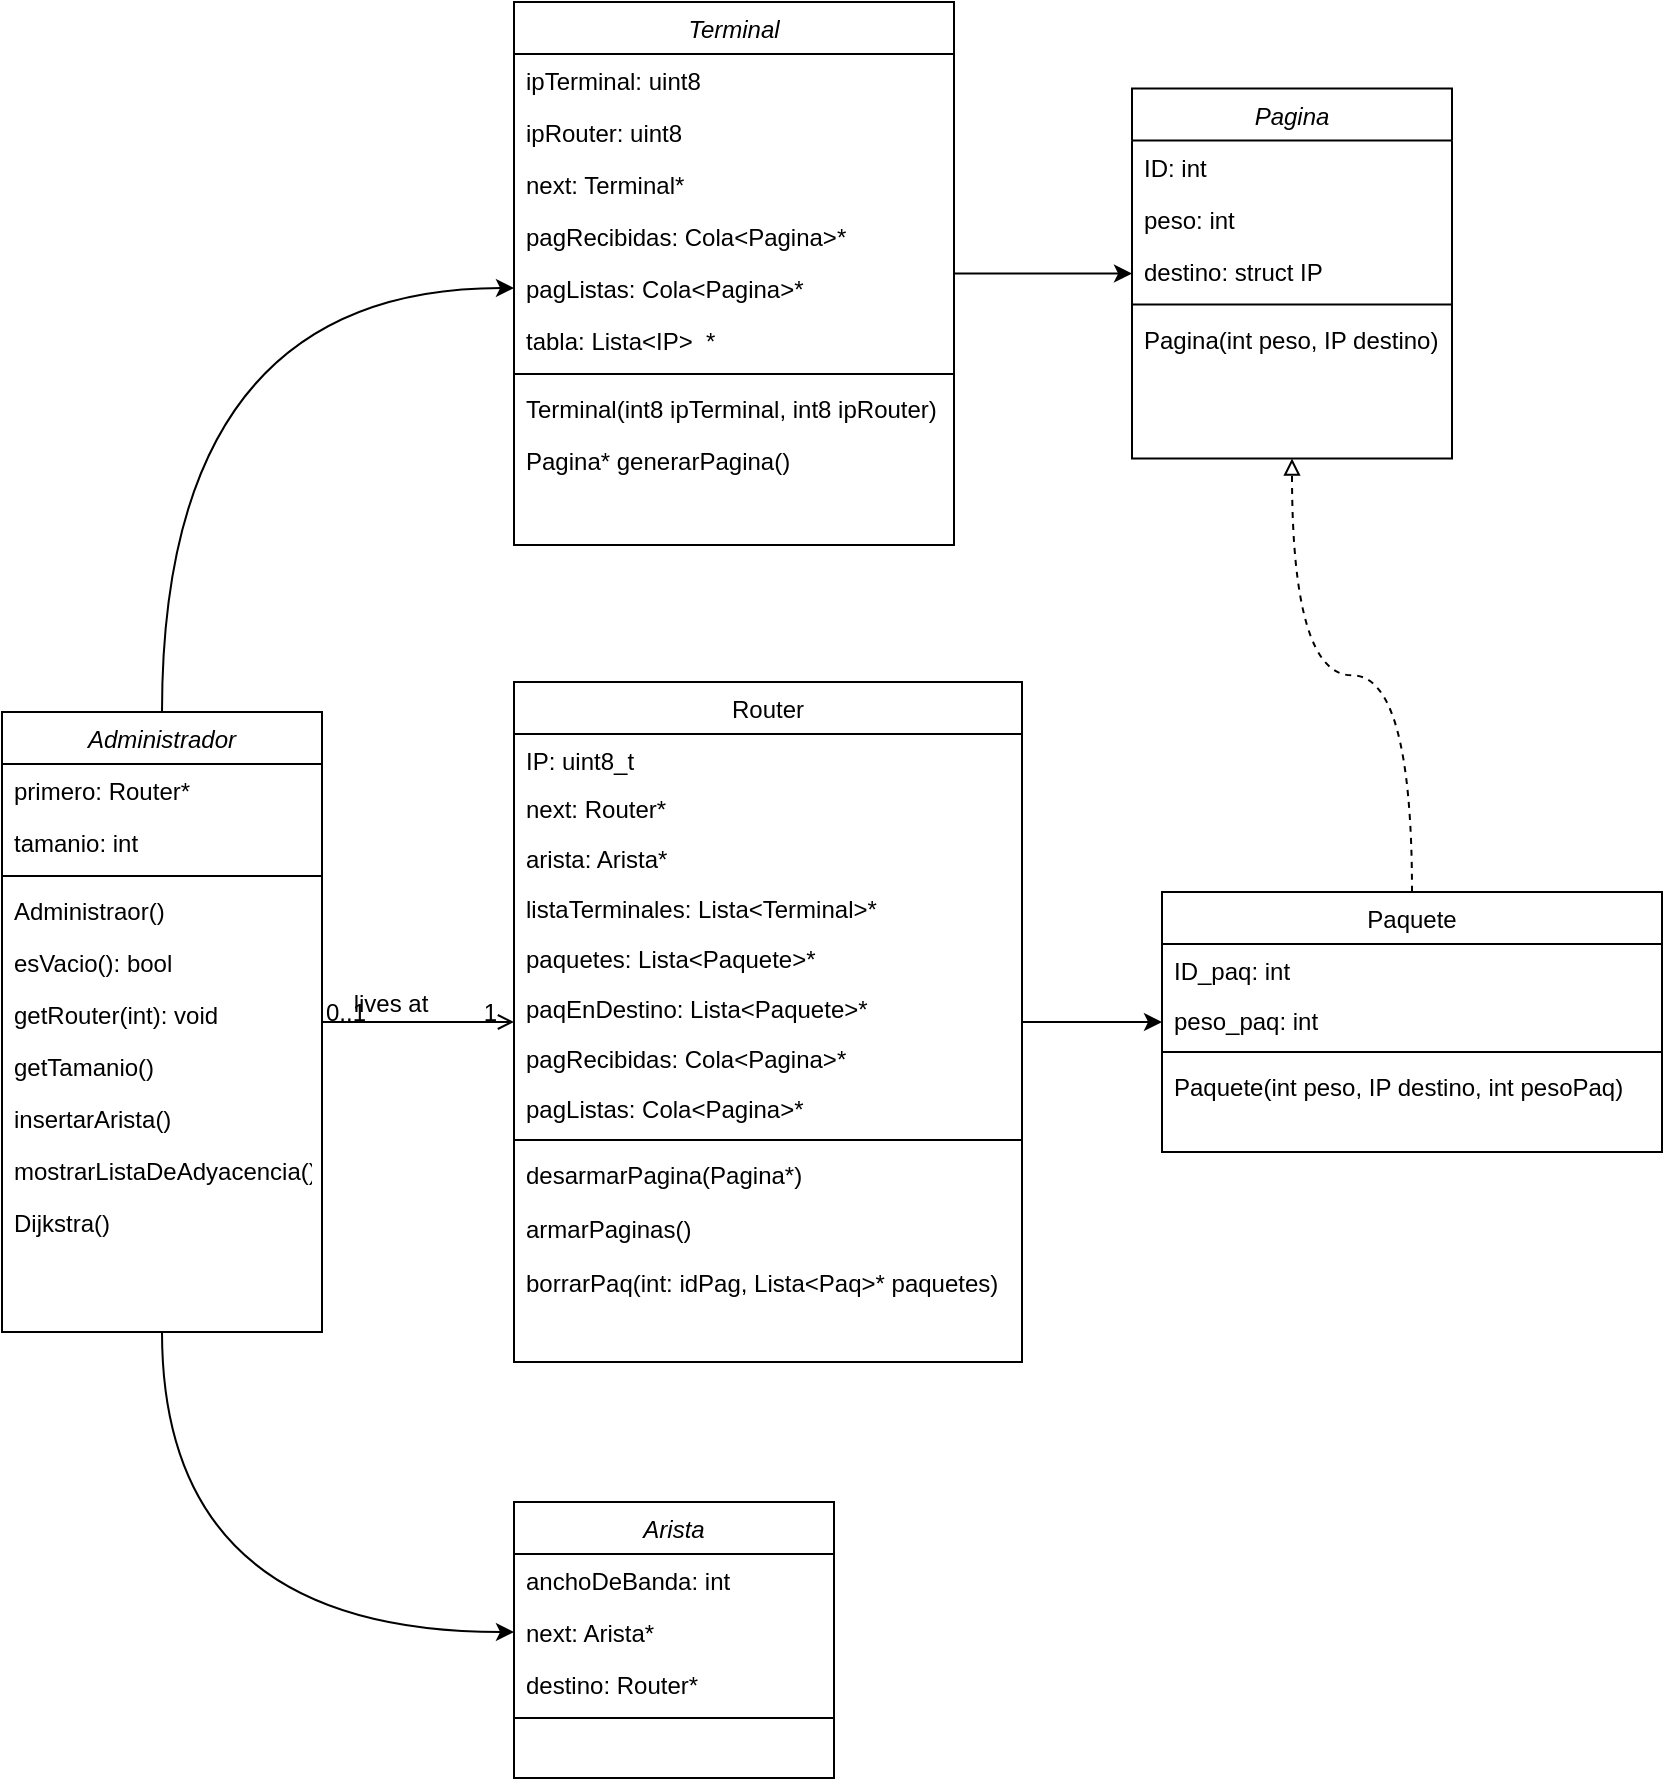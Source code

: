 <mxfile version="20.8.16" type="github">
  <diagram id="C5RBs43oDa-KdzZeNtuy" name="Page-1">
    <mxGraphModel dx="1566" dy="1752" grid="1" gridSize="10" guides="1" tooltips="1" connect="1" arrows="1" fold="1" page="1" pageScale="1" pageWidth="827" pageHeight="1169" math="0" shadow="0">
      <root>
        <mxCell id="WIyWlLk6GJQsqaUBKTNV-0" />
        <mxCell id="WIyWlLk6GJQsqaUBKTNV-1" parent="WIyWlLk6GJQsqaUBKTNV-0" />
        <mxCell id="8U7NoXp4BR5ivD2dlpg9-6" value="" style="edgeStyle=orthogonalEdgeStyle;orthogonalLoop=1;jettySize=auto;html=1;curved=1;exitX=0.5;exitY=1;exitDx=0;exitDy=0;entryX=0;entryY=0.5;entryDx=0;entryDy=0;" parent="WIyWlLk6GJQsqaUBKTNV-1" source="zkfFHV4jXpPFQw0GAbJ--0" target="8U7NoXp4BR5ivD2dlpg9-2" edge="1">
          <mxGeometry relative="1" as="geometry" />
        </mxCell>
        <mxCell id="8U7NoXp4BR5ivD2dlpg9-16" value="" style="edgeStyle=orthogonalEdgeStyle;orthogonalLoop=1;jettySize=auto;html=1;curved=1;exitX=0.5;exitY=0;exitDx=0;exitDy=0;entryX=0;entryY=0.5;entryDx=0;entryDy=0;" parent="WIyWlLk6GJQsqaUBKTNV-1" source="zkfFHV4jXpPFQw0GAbJ--0" target="zq7iQqB7Q2dovmpDVccx-3" edge="1">
          <mxGeometry relative="1" as="geometry" />
        </mxCell>
        <mxCell id="zkfFHV4jXpPFQw0GAbJ--0" value="Administrador" style="swimlane;fontStyle=2;align=center;verticalAlign=top;childLayout=stackLayout;horizontal=1;startSize=26;horizontalStack=0;resizeParent=1;resizeLast=0;collapsible=1;marginBottom=0;rounded=0;shadow=0;strokeWidth=1;" parent="WIyWlLk6GJQsqaUBKTNV-1" vertex="1">
          <mxGeometry x="220" y="135" width="160" height="310" as="geometry">
            <mxRectangle x="230" y="140" width="160" height="26" as="alternateBounds" />
          </mxGeometry>
        </mxCell>
        <mxCell id="zkfFHV4jXpPFQw0GAbJ--1" value="primero: Router*" style="text;align=left;verticalAlign=top;spacingLeft=4;spacingRight=4;overflow=hidden;rotatable=0;points=[[0,0.5],[1,0.5]];portConstraint=eastwest;" parent="zkfFHV4jXpPFQw0GAbJ--0" vertex="1">
          <mxGeometry y="26" width="160" height="26" as="geometry" />
        </mxCell>
        <mxCell id="zkfFHV4jXpPFQw0GAbJ--2" value="tamanio: int" style="text;align=left;verticalAlign=top;spacingLeft=4;spacingRight=4;overflow=hidden;rotatable=0;points=[[0,0.5],[1,0.5]];portConstraint=eastwest;rounded=0;shadow=0;html=0;" parent="zkfFHV4jXpPFQw0GAbJ--0" vertex="1">
          <mxGeometry y="52" width="160" height="26" as="geometry" />
        </mxCell>
        <mxCell id="zkfFHV4jXpPFQw0GAbJ--4" value="" style="line;html=1;strokeWidth=1;align=left;verticalAlign=middle;spacingTop=-1;spacingLeft=3;spacingRight=3;rotatable=0;labelPosition=right;points=[];portConstraint=eastwest;" parent="zkfFHV4jXpPFQw0GAbJ--0" vertex="1">
          <mxGeometry y="78" width="160" height="8" as="geometry" />
        </mxCell>
        <mxCell id="zq7iQqB7Q2dovmpDVccx-8" value="Administraor()" style="text;align=left;verticalAlign=top;spacingLeft=4;spacingRight=4;overflow=hidden;rotatable=0;points=[[0,0.5],[1,0.5]];portConstraint=eastwest;rounded=0;shadow=0;html=0;" parent="zkfFHV4jXpPFQw0GAbJ--0" vertex="1">
          <mxGeometry y="86" width="160" height="26" as="geometry" />
        </mxCell>
        <mxCell id="zq7iQqB7Q2dovmpDVccx-4" value="esVacio(): bool" style="text;align=left;verticalAlign=top;spacingLeft=4;spacingRight=4;overflow=hidden;rotatable=0;points=[[0,0.5],[1,0.5]];portConstraint=eastwest;rounded=0;shadow=0;html=0;" parent="zkfFHV4jXpPFQw0GAbJ--0" vertex="1">
          <mxGeometry y="112" width="160" height="26" as="geometry" />
        </mxCell>
        <mxCell id="zq7iQqB7Q2dovmpDVccx-11" value="getRouter(int): void" style="text;align=left;verticalAlign=top;spacingLeft=4;spacingRight=4;overflow=hidden;rotatable=0;points=[[0,0.5],[1,0.5]];portConstraint=eastwest;rounded=0;shadow=0;html=0;" parent="zkfFHV4jXpPFQw0GAbJ--0" vertex="1">
          <mxGeometry y="138" width="160" height="26" as="geometry" />
        </mxCell>
        <mxCell id="zq7iQqB7Q2dovmpDVccx-12" value="getTamanio()" style="text;align=left;verticalAlign=top;spacingLeft=4;spacingRight=4;overflow=hidden;rotatable=0;points=[[0,0.5],[1,0.5]];portConstraint=eastwest;rounded=0;shadow=0;html=0;" parent="zkfFHV4jXpPFQw0GAbJ--0" vertex="1">
          <mxGeometry y="164" width="160" height="26" as="geometry" />
        </mxCell>
        <mxCell id="zq7iQqB7Q2dovmpDVccx-13" value="insertarArista()" style="text;align=left;verticalAlign=top;spacingLeft=4;spacingRight=4;overflow=hidden;rotatable=0;points=[[0,0.5],[1,0.5]];portConstraint=eastwest;rounded=0;shadow=0;html=0;" parent="zkfFHV4jXpPFQw0GAbJ--0" vertex="1">
          <mxGeometry y="190" width="160" height="26" as="geometry" />
        </mxCell>
        <mxCell id="zq7iQqB7Q2dovmpDVccx-14" value="mostrarListaDeAdyacencia()" style="text;align=left;verticalAlign=top;spacingLeft=4;spacingRight=4;overflow=hidden;rotatable=0;points=[[0,0.5],[1,0.5]];portConstraint=eastwest;rounded=0;shadow=0;html=0;" parent="zkfFHV4jXpPFQw0GAbJ--0" vertex="1">
          <mxGeometry y="216" width="160" height="26" as="geometry" />
        </mxCell>
        <mxCell id="zq7iQqB7Q2dovmpDVccx-15" value="Dijkstra()" style="text;align=left;verticalAlign=top;spacingLeft=4;spacingRight=4;overflow=hidden;rotatable=0;points=[[0,0.5],[1,0.5]];portConstraint=eastwest;rounded=0;shadow=0;html=0;" parent="zkfFHV4jXpPFQw0GAbJ--0" vertex="1">
          <mxGeometry y="242" width="160" height="26" as="geometry" />
        </mxCell>
        <mxCell id="Lvkk7K0Pt4JME4HZ4mYx-8" value="" style="edgeStyle=orthogonalEdgeStyle;rounded=0;orthogonalLoop=1;jettySize=auto;html=1;" parent="WIyWlLk6GJQsqaUBKTNV-1" source="zkfFHV4jXpPFQw0GAbJ--17" target="Lvkk7K0Pt4JME4HZ4mYx-0" edge="1">
          <mxGeometry relative="1" as="geometry" />
        </mxCell>
        <mxCell id="zkfFHV4jXpPFQw0GAbJ--17" value="Router" style="swimlane;fontStyle=0;align=center;verticalAlign=top;childLayout=stackLayout;horizontal=1;startSize=26;horizontalStack=0;resizeParent=1;resizeLast=0;collapsible=1;marginBottom=0;rounded=0;shadow=0;strokeWidth=1;" parent="WIyWlLk6GJQsqaUBKTNV-1" vertex="1">
          <mxGeometry x="476" y="120" width="254" height="340" as="geometry">
            <mxRectangle x="550" y="140" width="160" height="26" as="alternateBounds" />
          </mxGeometry>
        </mxCell>
        <mxCell id="zkfFHV4jXpPFQw0GAbJ--21" value="IP: uint8_t" style="text;align=left;verticalAlign=top;spacingLeft=4;spacingRight=4;overflow=hidden;rotatable=0;points=[[0,0.5],[1,0.5]];portConstraint=eastwest;rounded=0;shadow=0;html=0;" parent="zkfFHV4jXpPFQw0GAbJ--17" vertex="1">
          <mxGeometry y="26" width="254" height="24" as="geometry" />
        </mxCell>
        <mxCell id="zkfFHV4jXpPFQw0GAbJ--25" value="next: Router*" style="text;align=left;verticalAlign=top;spacingLeft=4;spacingRight=4;overflow=hidden;rotatable=0;points=[[0,0.5],[1,0.5]];portConstraint=eastwest;" parent="zkfFHV4jXpPFQw0GAbJ--17" vertex="1">
          <mxGeometry y="50" width="254" height="25" as="geometry" />
        </mxCell>
        <mxCell id="8U7NoXp4BR5ivD2dlpg9-8" value="arista: Arista*" style="text;align=left;verticalAlign=top;spacingLeft=4;spacingRight=4;overflow=hidden;rotatable=0;points=[[0,0.5],[1,0.5]];portConstraint=eastwest;" parent="zkfFHV4jXpPFQw0GAbJ--17" vertex="1">
          <mxGeometry y="75" width="254" height="25" as="geometry" />
        </mxCell>
        <mxCell id="8U7NoXp4BR5ivD2dlpg9-9" value="listaTerminales: Lista&lt;Terminal&gt;* " style="text;align=left;verticalAlign=top;spacingLeft=4;spacingRight=4;overflow=hidden;rotatable=0;points=[[0,0.5],[1,0.5]];portConstraint=eastwest;" parent="zkfFHV4jXpPFQw0GAbJ--17" vertex="1">
          <mxGeometry y="100" width="254" height="25" as="geometry" />
        </mxCell>
        <mxCell id="8U7NoXp4BR5ivD2dlpg9-18" value="paquetes: Lista&lt;Paquete&gt;*" style="text;align=left;verticalAlign=top;spacingLeft=4;spacingRight=4;overflow=hidden;rotatable=0;points=[[0,0.5],[1,0.5]];portConstraint=eastwest;" parent="zkfFHV4jXpPFQw0GAbJ--17" vertex="1">
          <mxGeometry y="125" width="254" height="25" as="geometry" />
        </mxCell>
        <mxCell id="zg8RzI-7_ItGlI7orvPE-5" value="paqEnDestino: Lista&lt;Paquete&gt;*" style="text;align=left;verticalAlign=top;spacingLeft=4;spacingRight=4;overflow=hidden;rotatable=0;points=[[0,0.5],[1,0.5]];portConstraint=eastwest;" parent="zkfFHV4jXpPFQw0GAbJ--17" vertex="1">
          <mxGeometry y="150" width="254" height="25" as="geometry" />
        </mxCell>
        <mxCell id="Lvkk7K0Pt4JME4HZ4mYx-15" value="pagRecibidas: Cola&lt;Pagina&gt;*" style="text;align=left;verticalAlign=top;spacingLeft=4;spacingRight=4;overflow=hidden;rotatable=0;points=[[0,0.5],[1,0.5]];portConstraint=eastwest;" parent="zkfFHV4jXpPFQw0GAbJ--17" vertex="1">
          <mxGeometry y="175" width="254" height="25" as="geometry" />
        </mxCell>
        <mxCell id="Lvkk7K0Pt4JME4HZ4mYx-16" value="pagListas: Cola&lt;Pagina&gt;*" style="text;align=left;verticalAlign=top;spacingLeft=4;spacingRight=4;overflow=hidden;rotatable=0;points=[[0,0.5],[1,0.5]];portConstraint=eastwest;" parent="zkfFHV4jXpPFQw0GAbJ--17" vertex="1">
          <mxGeometry y="200" width="254" height="25" as="geometry" />
        </mxCell>
        <mxCell id="zkfFHV4jXpPFQw0GAbJ--23" value="" style="line;html=1;strokeWidth=1;align=left;verticalAlign=middle;spacingTop=-1;spacingLeft=3;spacingRight=3;rotatable=0;labelPosition=right;points=[];portConstraint=eastwest;" parent="zkfFHV4jXpPFQw0GAbJ--17" vertex="1">
          <mxGeometry y="225" width="254" height="8" as="geometry" />
        </mxCell>
        <mxCell id="l7Mm-H3vVjyuzsecWsTN-7" value="desarmarPagina(Pagina*)" style="text;align=left;verticalAlign=top;spacingLeft=4;spacingRight=4;overflow=hidden;rotatable=0;points=[[0,0.5],[1,0.5]];portConstraint=eastwest;" parent="zkfFHV4jXpPFQw0GAbJ--17" vertex="1">
          <mxGeometry y="233" width="254" height="27" as="geometry" />
        </mxCell>
        <mxCell id="zg8RzI-7_ItGlI7orvPE-8" value="armarPaginas()" style="text;align=left;verticalAlign=top;spacingLeft=4;spacingRight=4;overflow=hidden;rotatable=0;points=[[0,0.5],[1,0.5]];portConstraint=eastwest;" parent="zkfFHV4jXpPFQw0GAbJ--17" vertex="1">
          <mxGeometry y="260" width="254" height="27" as="geometry" />
        </mxCell>
        <mxCell id="zg8RzI-7_ItGlI7orvPE-9" value="borrarPaq(int: idPag, Lista&lt;Paq&gt;* paquetes)" style="text;align=left;verticalAlign=top;spacingLeft=4;spacingRight=4;overflow=hidden;rotatable=0;points=[[0,0.5],[1,0.5]];portConstraint=eastwest;" parent="zkfFHV4jXpPFQw0GAbJ--17" vertex="1">
          <mxGeometry y="287" width="254" height="27" as="geometry" />
        </mxCell>
        <mxCell id="zkfFHV4jXpPFQw0GAbJ--26" value="" style="endArrow=open;shadow=0;strokeWidth=1;rounded=0;endFill=1;edgeStyle=elbowEdgeStyle;elbow=vertical;" parent="WIyWlLk6GJQsqaUBKTNV-1" source="zkfFHV4jXpPFQw0GAbJ--0" target="zkfFHV4jXpPFQw0GAbJ--17" edge="1">
          <mxGeometry x="0.5" y="41" relative="1" as="geometry">
            <mxPoint x="380" y="192" as="sourcePoint" />
            <mxPoint x="540" y="192" as="targetPoint" />
            <mxPoint x="-40" y="32" as="offset" />
          </mxGeometry>
        </mxCell>
        <mxCell id="zkfFHV4jXpPFQw0GAbJ--27" value="0..1" style="resizable=0;align=left;verticalAlign=bottom;labelBackgroundColor=none;fontSize=12;" parent="zkfFHV4jXpPFQw0GAbJ--26" connectable="0" vertex="1">
          <mxGeometry x="-1" relative="1" as="geometry">
            <mxPoint y="4" as="offset" />
          </mxGeometry>
        </mxCell>
        <mxCell id="zkfFHV4jXpPFQw0GAbJ--28" value="1" style="resizable=0;align=right;verticalAlign=bottom;labelBackgroundColor=none;fontSize=12;" parent="zkfFHV4jXpPFQw0GAbJ--26" connectable="0" vertex="1">
          <mxGeometry x="1" relative="1" as="geometry">
            <mxPoint x="-7" y="4" as="offset" />
          </mxGeometry>
        </mxCell>
        <mxCell id="zkfFHV4jXpPFQw0GAbJ--29" value="lives at" style="text;html=1;resizable=0;points=[];;align=center;verticalAlign=middle;labelBackgroundColor=none;rounded=0;shadow=0;strokeWidth=1;fontSize=12;" parent="zkfFHV4jXpPFQw0GAbJ--26" vertex="1" connectable="0">
          <mxGeometry x="0.5" y="49" relative="1" as="geometry">
            <mxPoint x="-38" y="40" as="offset" />
          </mxGeometry>
        </mxCell>
        <mxCell id="8U7NoXp4BR5ivD2dlpg9-0" value="Arista" style="swimlane;fontStyle=2;align=center;verticalAlign=top;childLayout=stackLayout;horizontal=1;startSize=26;horizontalStack=0;resizeParent=1;resizeLast=0;collapsible=1;marginBottom=0;rounded=0;shadow=0;strokeWidth=1;" parent="WIyWlLk6GJQsqaUBKTNV-1" vertex="1">
          <mxGeometry x="476" y="530" width="160" height="138" as="geometry">
            <mxRectangle x="230" y="140" width="160" height="26" as="alternateBounds" />
          </mxGeometry>
        </mxCell>
        <mxCell id="8U7NoXp4BR5ivD2dlpg9-1" value="anchoDeBanda: int" style="text;align=left;verticalAlign=top;spacingLeft=4;spacingRight=4;overflow=hidden;rotatable=0;points=[[0,0.5],[1,0.5]];portConstraint=eastwest;" parent="8U7NoXp4BR5ivD2dlpg9-0" vertex="1">
          <mxGeometry y="26" width="160" height="26" as="geometry" />
        </mxCell>
        <mxCell id="8U7NoXp4BR5ivD2dlpg9-2" value="next: Arista*" style="text;align=left;verticalAlign=top;spacingLeft=4;spacingRight=4;overflow=hidden;rotatable=0;points=[[0,0.5],[1,0.5]];portConstraint=eastwest;rounded=0;shadow=0;html=0;" parent="8U7NoXp4BR5ivD2dlpg9-0" vertex="1">
          <mxGeometry y="52" width="160" height="26" as="geometry" />
        </mxCell>
        <mxCell id="8U7NoXp4BR5ivD2dlpg9-3" value="destino: Router*" style="text;align=left;verticalAlign=top;spacingLeft=4;spacingRight=4;overflow=hidden;rotatable=0;points=[[0,0.5],[1,0.5]];portConstraint=eastwest;rounded=0;shadow=0;html=0;" parent="8U7NoXp4BR5ivD2dlpg9-0" vertex="1">
          <mxGeometry y="78" width="160" height="26" as="geometry" />
        </mxCell>
        <mxCell id="8U7NoXp4BR5ivD2dlpg9-4" value="" style="line;html=1;strokeWidth=1;align=left;verticalAlign=middle;spacingTop=-1;spacingLeft=3;spacingRight=3;rotatable=0;labelPosition=right;points=[];portConstraint=eastwest;" parent="8U7NoXp4BR5ivD2dlpg9-0" vertex="1">
          <mxGeometry y="104" width="160" height="8" as="geometry" />
        </mxCell>
        <mxCell id="Lvkk7K0Pt4JME4HZ4mYx-14" value="" style="edgeStyle=orthogonalEdgeStyle;rounded=0;orthogonalLoop=1;jettySize=auto;html=1;" parent="WIyWlLk6GJQsqaUBKTNV-1" source="8U7NoXp4BR5ivD2dlpg9-10" target="Lvkk7K0Pt4JME4HZ4mYx-9" edge="1">
          <mxGeometry relative="1" as="geometry" />
        </mxCell>
        <mxCell id="8U7NoXp4BR5ivD2dlpg9-10" value="Terminal" style="swimlane;fontStyle=2;align=center;verticalAlign=top;childLayout=stackLayout;horizontal=1;startSize=26;horizontalStack=0;resizeParent=1;resizeLast=0;collapsible=1;marginBottom=0;rounded=0;shadow=0;strokeWidth=1;" parent="WIyWlLk6GJQsqaUBKTNV-1" vertex="1">
          <mxGeometry x="476" y="-220" width="220" height="271.5" as="geometry">
            <mxRectangle x="230" y="140" width="160" height="26" as="alternateBounds" />
          </mxGeometry>
        </mxCell>
        <mxCell id="8U7NoXp4BR5ivD2dlpg9-11" value="ipTerminal: uint8" style="text;align=left;verticalAlign=top;spacingLeft=4;spacingRight=4;overflow=hidden;rotatable=0;points=[[0,0.5],[1,0.5]];portConstraint=eastwest;" parent="8U7NoXp4BR5ivD2dlpg9-10" vertex="1">
          <mxGeometry y="26" width="220" height="26" as="geometry" />
        </mxCell>
        <mxCell id="l7Mm-H3vVjyuzsecWsTN-4" value="ipRouter: uint8" style="text;align=left;verticalAlign=top;spacingLeft=4;spacingRight=4;overflow=hidden;rotatable=0;points=[[0,0.5],[1,0.5]];portConstraint=eastwest;" parent="8U7NoXp4BR5ivD2dlpg9-10" vertex="1">
          <mxGeometry y="52" width="220" height="26" as="geometry" />
        </mxCell>
        <mxCell id="8U7NoXp4BR5ivD2dlpg9-12" value="next: Terminal*" style="text;align=left;verticalAlign=top;spacingLeft=4;spacingRight=4;overflow=hidden;rotatable=0;points=[[0,0.5],[1,0.5]];portConstraint=eastwest;rounded=0;shadow=0;html=0;" parent="8U7NoXp4BR5ivD2dlpg9-10" vertex="1">
          <mxGeometry y="78" width="220" height="26" as="geometry" />
        </mxCell>
        <mxCell id="8U7NoXp4BR5ivD2dlpg9-13" value="pagRecibidas: Cola&lt;Pagina&gt;*" style="text;align=left;verticalAlign=top;spacingLeft=4;spacingRight=4;overflow=hidden;rotatable=0;points=[[0,0.5],[1,0.5]];portConstraint=eastwest;rounded=0;shadow=0;html=0;" parent="8U7NoXp4BR5ivD2dlpg9-10" vertex="1">
          <mxGeometry y="104" width="220" height="26" as="geometry" />
        </mxCell>
        <mxCell id="zq7iQqB7Q2dovmpDVccx-3" value="pagListas: Cola&lt;Pagina&gt;*" style="text;align=left;verticalAlign=top;spacingLeft=4;spacingRight=4;overflow=hidden;rotatable=0;points=[[0,0.5],[1,0.5]];portConstraint=eastwest;rounded=0;shadow=0;html=0;" parent="8U7NoXp4BR5ivD2dlpg9-10" vertex="1">
          <mxGeometry y="130" width="220" height="26" as="geometry" />
        </mxCell>
        <mxCell id="zq7iQqB7Q2dovmpDVccx-7" value="tabla: Lista&lt;IP&gt;  *" style="text;align=left;verticalAlign=top;spacingLeft=4;spacingRight=4;overflow=hidden;rotatable=0;points=[[0,0.5],[1,0.5]];portConstraint=eastwest;rounded=0;shadow=0;html=0;" parent="8U7NoXp4BR5ivD2dlpg9-10" vertex="1">
          <mxGeometry y="156" width="220" height="26" as="geometry" />
        </mxCell>
        <mxCell id="8U7NoXp4BR5ivD2dlpg9-14" value="" style="line;html=1;strokeWidth=1;align=left;verticalAlign=middle;spacingTop=-1;spacingLeft=3;spacingRight=3;rotatable=0;labelPosition=right;points=[];portConstraint=eastwest;" parent="8U7NoXp4BR5ivD2dlpg9-10" vertex="1">
          <mxGeometry y="182" width="220" height="8" as="geometry" />
        </mxCell>
        <mxCell id="l7Mm-H3vVjyuzsecWsTN-0" value="Terminal(int8 ipTerminal, int8 ipRouter)" style="text;align=left;verticalAlign=top;spacingLeft=4;spacingRight=4;overflow=hidden;rotatable=0;points=[[0,0.5],[1,0.5]];portConstraint=eastwest;rounded=0;shadow=0;html=0;" parent="8U7NoXp4BR5ivD2dlpg9-10" vertex="1">
          <mxGeometry y="190" width="220" height="26" as="geometry" />
        </mxCell>
        <mxCell id="l7Mm-H3vVjyuzsecWsTN-1" value="Pagina* generarPagina()" style="text;align=left;verticalAlign=top;spacingLeft=4;spacingRight=4;overflow=hidden;rotatable=0;points=[[0,0.5],[1,0.5]];portConstraint=eastwest;rounded=0;shadow=0;html=0;" parent="8U7NoXp4BR5ivD2dlpg9-10" vertex="1">
          <mxGeometry y="216" width="220" height="26" as="geometry" />
        </mxCell>
        <mxCell id="l7Mm-H3vVjyuzsecWsTN-3" style="text;align=left;verticalAlign=top;spacingLeft=4;spacingRight=4;overflow=hidden;rotatable=0;points=[[0,0.5],[1,0.5]];portConstraint=eastwest;rounded=0;shadow=0;html=0;" parent="8U7NoXp4BR5ivD2dlpg9-10" vertex="1">
          <mxGeometry y="242" width="220" height="26" as="geometry" />
        </mxCell>
        <mxCell id="zq7iQqB7Q2dovmpDVccx-1" style="edgeStyle=orthogonalEdgeStyle;curved=1;orthogonalLoop=1;jettySize=auto;html=1;entryX=0.5;entryY=1;entryDx=0;entryDy=0;dashed=1;strokeColor=default;endArrow=block;endFill=0;" parent="WIyWlLk6GJQsqaUBKTNV-1" source="Lvkk7K0Pt4JME4HZ4mYx-0" target="Lvkk7K0Pt4JME4HZ4mYx-9" edge="1">
          <mxGeometry relative="1" as="geometry" />
        </mxCell>
        <mxCell id="Lvkk7K0Pt4JME4HZ4mYx-0" value="Paquete" style="swimlane;fontStyle=0;align=center;verticalAlign=top;childLayout=stackLayout;horizontal=1;startSize=26;horizontalStack=0;resizeParent=1;resizeLast=0;collapsible=1;marginBottom=0;rounded=0;shadow=0;strokeWidth=1;" parent="WIyWlLk6GJQsqaUBKTNV-1" vertex="1">
          <mxGeometry x="800" y="225" width="250" height="130" as="geometry">
            <mxRectangle x="550" y="140" width="160" height="26" as="alternateBounds" />
          </mxGeometry>
        </mxCell>
        <mxCell id="Lvkk7K0Pt4JME4HZ4mYx-18" value="ID_paq: int" style="text;align=left;verticalAlign=top;spacingLeft=4;spacingRight=4;overflow=hidden;rotatable=0;points=[[0,0.5],[1,0.5]];portConstraint=eastwest;" parent="Lvkk7K0Pt4JME4HZ4mYx-0" vertex="1">
          <mxGeometry y="26" width="250" height="25" as="geometry" />
        </mxCell>
        <mxCell id="Lvkk7K0Pt4JME4HZ4mYx-2" value="peso_paq: int" style="text;align=left;verticalAlign=top;spacingLeft=4;spacingRight=4;overflow=hidden;rotatable=0;points=[[0,0.5],[1,0.5]];portConstraint=eastwest;" parent="Lvkk7K0Pt4JME4HZ4mYx-0" vertex="1">
          <mxGeometry y="51" width="250" height="25" as="geometry" />
        </mxCell>
        <mxCell id="Lvkk7K0Pt4JME4HZ4mYx-6" value="" style="line;html=1;strokeWidth=1;align=left;verticalAlign=middle;spacingTop=-1;spacingLeft=3;spacingRight=3;rotatable=0;labelPosition=right;points=[];portConstraint=eastwest;" parent="Lvkk7K0Pt4JME4HZ4mYx-0" vertex="1">
          <mxGeometry y="76" width="250" height="8" as="geometry" />
        </mxCell>
        <mxCell id="l7Mm-H3vVjyuzsecWsTN-6" value="Paquete(int peso, IP destino, int pesoPaq)" style="text;align=left;verticalAlign=top;spacingLeft=4;spacingRight=4;overflow=hidden;rotatable=0;points=[[0,0.5],[1,0.5]];portConstraint=eastwest;" parent="Lvkk7K0Pt4JME4HZ4mYx-0" vertex="1">
          <mxGeometry y="84" width="250" height="25" as="geometry" />
        </mxCell>
        <mxCell id="Lvkk7K0Pt4JME4HZ4mYx-9" value="Pagina" style="swimlane;fontStyle=2;align=center;verticalAlign=top;childLayout=stackLayout;horizontal=1;startSize=26;horizontalStack=0;resizeParent=1;resizeLast=0;collapsible=1;marginBottom=0;rounded=0;shadow=0;strokeWidth=1;" parent="WIyWlLk6GJQsqaUBKTNV-1" vertex="1">
          <mxGeometry x="785" y="-176.75" width="160" height="185" as="geometry">
            <mxRectangle x="230" y="140" width="160" height="26" as="alternateBounds" />
          </mxGeometry>
        </mxCell>
        <mxCell id="Lvkk7K0Pt4JME4HZ4mYx-17" value="ID: int" style="text;align=left;verticalAlign=top;spacingLeft=4;spacingRight=4;overflow=hidden;rotatable=0;points=[[0,0.5],[1,0.5]];portConstraint=eastwest;rounded=0;shadow=0;html=0;" parent="Lvkk7K0Pt4JME4HZ4mYx-9" vertex="1">
          <mxGeometry y="26" width="160" height="26" as="geometry" />
        </mxCell>
        <mxCell id="Lvkk7K0Pt4JME4HZ4mYx-11" value="peso: int" style="text;align=left;verticalAlign=top;spacingLeft=4;spacingRight=4;overflow=hidden;rotatable=0;points=[[0,0.5],[1,0.5]];portConstraint=eastwest;rounded=0;shadow=0;html=0;" parent="Lvkk7K0Pt4JME4HZ4mYx-9" vertex="1">
          <mxGeometry y="52" width="160" height="26" as="geometry" />
        </mxCell>
        <mxCell id="Lvkk7K0Pt4JME4HZ4mYx-10" value="destino: struct IP" style="text;align=left;verticalAlign=top;spacingLeft=4;spacingRight=4;overflow=hidden;rotatable=0;points=[[0,0.5],[1,0.5]];portConstraint=eastwest;" parent="Lvkk7K0Pt4JME4HZ4mYx-9" vertex="1">
          <mxGeometry y="78" width="160" height="26" as="geometry" />
        </mxCell>
        <mxCell id="Lvkk7K0Pt4JME4HZ4mYx-13" value="" style="line;html=1;strokeWidth=1;align=left;verticalAlign=middle;spacingTop=-1;spacingLeft=3;spacingRight=3;rotatable=0;labelPosition=right;points=[];portConstraint=eastwest;" parent="Lvkk7K0Pt4JME4HZ4mYx-9" vertex="1">
          <mxGeometry y="104" width="160" height="8" as="geometry" />
        </mxCell>
        <mxCell id="l7Mm-H3vVjyuzsecWsTN-5" value="Pagina(int peso, IP destino)" style="text;align=left;verticalAlign=top;spacingLeft=4;spacingRight=4;overflow=hidden;rotatable=0;points=[[0,0.5],[1,0.5]];portConstraint=eastwest;" parent="Lvkk7K0Pt4JME4HZ4mYx-9" vertex="1">
          <mxGeometry y="112" width="160" height="26" as="geometry" />
        </mxCell>
      </root>
    </mxGraphModel>
  </diagram>
</mxfile>
